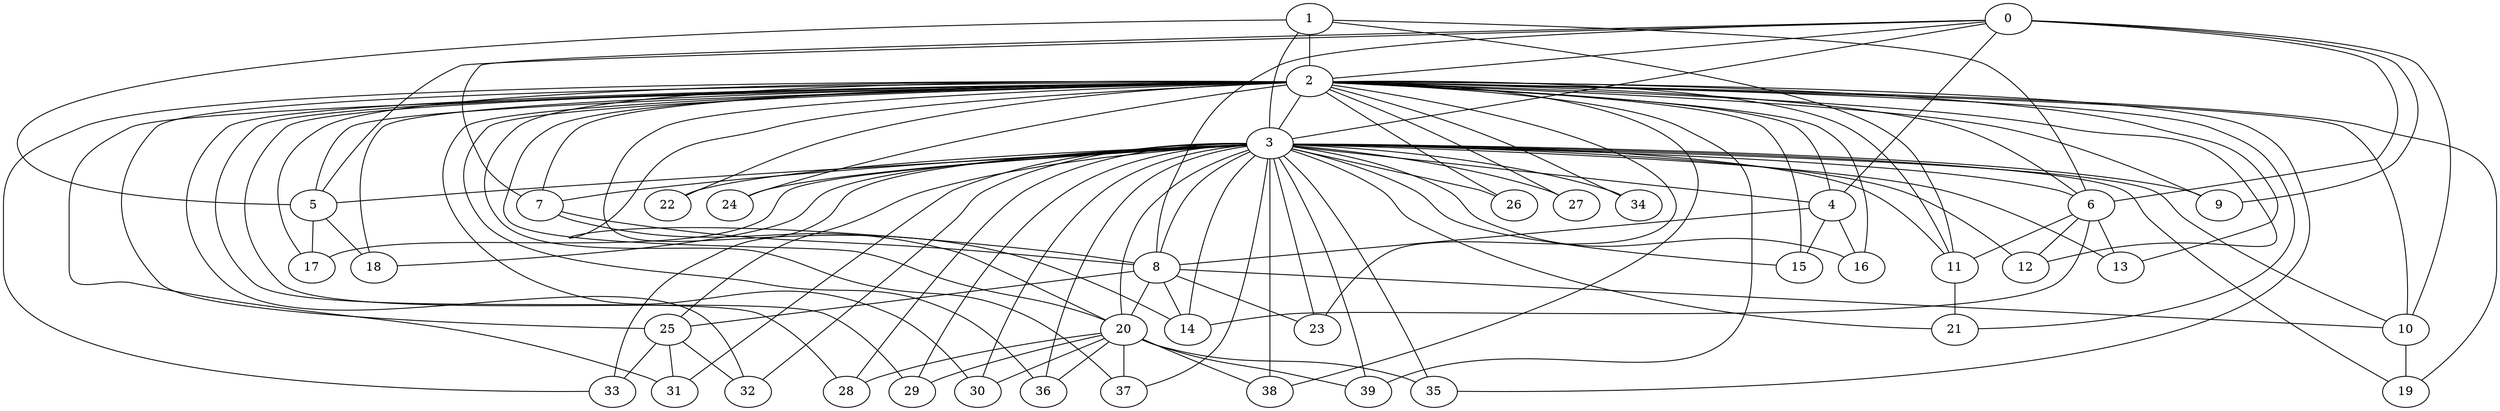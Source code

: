 graph G {
   8 -- 10
   8 -- 20
   8 -- 14
   8 -- 23
   8 -- 25
   0 -- 4
   0 -- 10
   0 -- 2
   0 -- 3
   0 -- 5
   0 -- 6
   0 -- 7
   0 -- 8
   0 -- 9
   1 -- 6
   1 -- 2
   1 -- 11
   1 -- 3
   1 -- 5
   2 -- 8
   2 -- 4
   2 -- 3
   2 -- 5
   2 -- 6
   2 -- 7
   2 -- 9
   2 -- 10
   2 -- 11
   2 -- 12
   2 -- 13
   2 -- 14
   2 -- 15
   2 -- 16
   2 -- 17
   2 -- 18
   2 -- 19
   2 -- 20
   2 -- 21
   2 -- 22
   2 -- 23
   2 -- 24
   2 -- 25
   2 -- 26
   2 -- 27
   2 -- 28
   2 -- 29
   2 -- 30
   2 -- 31
   2 -- 32
   2 -- 33
   2 -- 34
   2 -- 35
   2 -- 36
   2 -- 37
   2 -- 38
   2 -- 39
   3 -- 8
   3 -- 4
   3 -- 10
   3 -- 5
   3 -- 6
   3 -- 7
   3 -- 9
   3 -- 11
   3 -- 12
   3 -- 13
   3 -- 14
   3 -- 15
   3 -- 16
   3 -- 17
   3 -- 18
   3 -- 19
   3 -- 20
   3 -- 21
   3 -- 22
   3 -- 23
   3 -- 24
   3 -- 25
   3 -- 26
   3 -- 27
   3 -- 28
   3 -- 29
   3 -- 30
   3 -- 31
   3 -- 32
   3 -- 33
   3 -- 34
   3 -- 35
   3 -- 36
   3 -- 37
   3 -- 38
   3 -- 39
   4 -- 16
   4 -- 8
   4 -- 15
   5 -- 18
   5 -- 17
   6 -- 11
   6 -- 12
   6 -- 13
   6 -- 14
   7 -- 8
   7 -- 20
   10 -- 19
   11 -- 21
   20 -- 35
   20 -- 36
   20 -- 28
   20 -- 29
   20 -- 30
   20 -- 37
   20 -- 38
   20 -- 39
   25 -- 31
   25 -- 32
   25 -- 33
}
